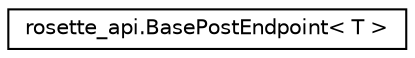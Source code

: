 digraph "Graphical Class Hierarchy"
{
  edge [fontname="Helvetica",fontsize="10",labelfontname="Helvetica",labelfontsize="10"];
  node [fontname="Helvetica",fontsize="10",shape=record];
  rankdir="LR";
  Node0 [label="rosette_api.BasePostEndpoint\< T \>",height=0.2,width=0.4,color="black", fillcolor="white", style="filled",URL="$classrosette__api_1_1_base_post_endpoint.html"];
}

